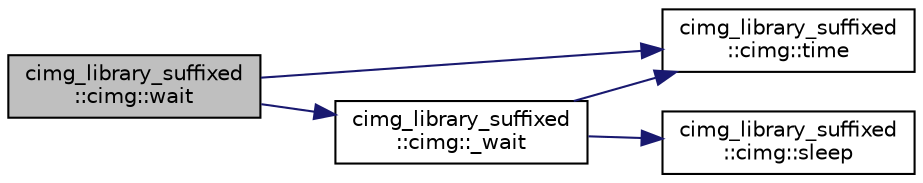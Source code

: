 digraph "cimg_library_suffixed::cimg::wait"
{
  edge [fontname="Helvetica",fontsize="10",labelfontname="Helvetica",labelfontsize="10"];
  node [fontname="Helvetica",fontsize="10",shape=record];
  rankdir="LR";
  Node1 [label="cimg_library_suffixed\l::cimg::wait",height=0.2,width=0.4,color="black", fillcolor="grey75", style="filled" fontcolor="black"];
  Node1 -> Node2 [color="midnightblue",fontsize="10",style="solid",fontname="Helvetica"];
  Node2 [label="cimg_library_suffixed\l::cimg::time",height=0.2,width=0.4,color="black", fillcolor="white", style="filled",URL="$namespacecimg__library__suffixed_1_1cimg.html#af5947e41a3cc36dc147a4ef5264db57a",tooltip="Return the value of a system timer, with a millisecond precision."];
  Node1 -> Node3 [color="midnightblue",fontsize="10",style="solid",fontname="Helvetica"];
  Node3 [label="cimg_library_suffixed\l::cimg::_wait",height=0.2,width=0.4,color="black", fillcolor="white", style="filled",URL="$namespacecimg__library__suffixed_1_1cimg.html#af99f6b0ee5f964cfa0380b2835fae368"];
  Node3 -> Node2 [color="midnightblue",fontsize="10",style="solid",fontname="Helvetica"];
  Node3 -> Node4 [color="midnightblue",fontsize="10",style="solid",fontname="Helvetica"];
  Node4 [label="cimg_library_suffixed\l::cimg::sleep",height=0.2,width=0.4,color="black", fillcolor="white", style="filled",URL="$namespacecimg__library__suffixed_1_1cimg.html#aa2bf8fb0d97c122cbc52e1f2e167e8a6",tooltip="Sleep for a given numbers of milliseconds."];
}
